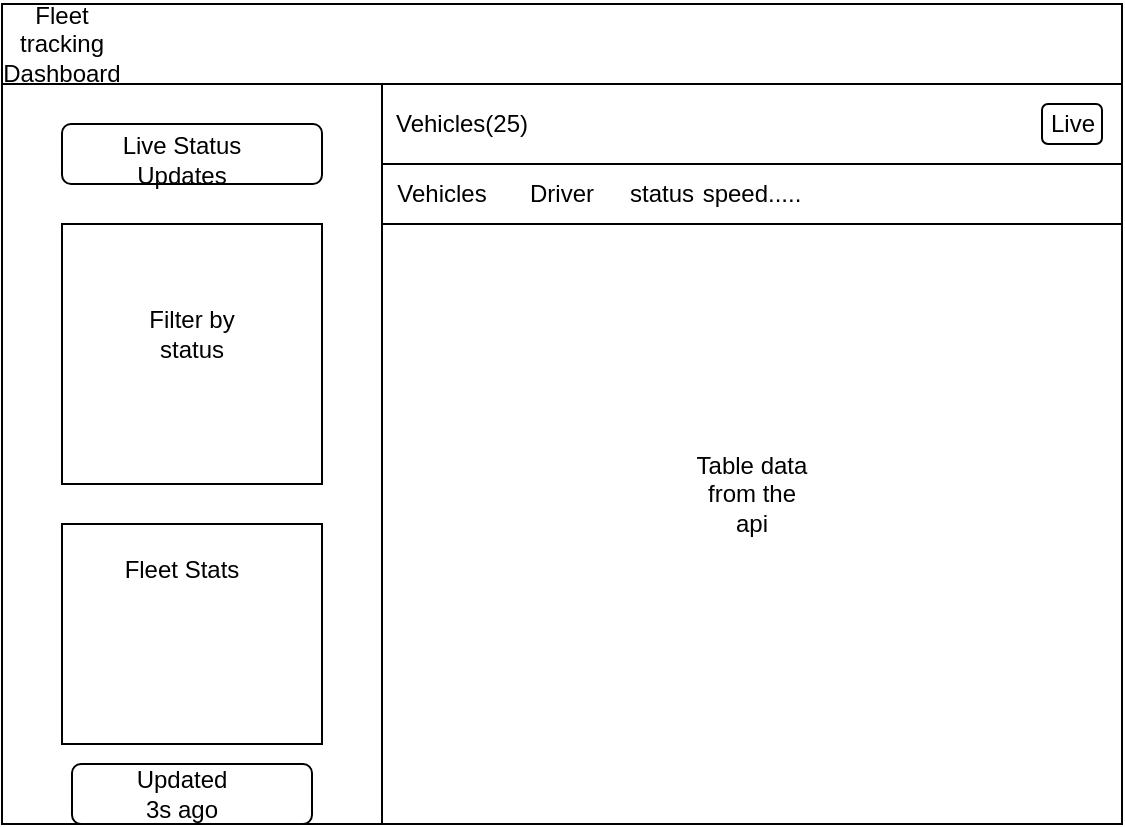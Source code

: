 <mxfile>
    <diagram id="SJ6t7Nj-Vk7FP8f5Et9N" name="Page-1">
        <mxGraphModel dx="606" dy="1519" grid="1" gridSize="10" guides="1" tooltips="1" connect="1" arrows="1" fold="1" page="1" pageScale="1" pageWidth="850" pageHeight="1100" math="0" shadow="0">
            <root>
                <mxCell id="0"/>
                <mxCell id="1" parent="0"/>
                <mxCell id="2" value="" style="rounded=0;whiteSpace=wrap;html=1;" vertex="1" parent="1">
                    <mxGeometry x="40" y="40" width="560" height="370" as="geometry"/>
                </mxCell>
                <mxCell id="4" value="" style="rounded=0;whiteSpace=wrap;html=1;direction=south;" vertex="1" parent="1">
                    <mxGeometry x="40" y="40" width="190" height="370" as="geometry"/>
                </mxCell>
                <mxCell id="5" value="" style="rounded=0;whiteSpace=wrap;html=1;" vertex="1" parent="1">
                    <mxGeometry x="40" width="560" height="40" as="geometry"/>
                </mxCell>
                <mxCell id="6" value="" style="rounded=1;whiteSpace=wrap;html=1;" vertex="1" parent="1">
                    <mxGeometry x="70" y="60" width="130" height="30" as="geometry"/>
                </mxCell>
                <mxCell id="7" value="" style="whiteSpace=wrap;html=1;aspect=fixed;" vertex="1" parent="1">
                    <mxGeometry x="70" y="110" width="130" height="130" as="geometry"/>
                </mxCell>
                <mxCell id="8" value="" style="rounded=0;whiteSpace=wrap;html=1;" vertex="1" parent="1">
                    <mxGeometry x="70" y="260" width="130" height="110" as="geometry"/>
                </mxCell>
                <mxCell id="9" value="" style="rounded=1;whiteSpace=wrap;html=1;" vertex="1" parent="1">
                    <mxGeometry x="75" y="380" width="120" height="30" as="geometry"/>
                </mxCell>
                <mxCell id="10" value="" style="rounded=0;whiteSpace=wrap;html=1;" vertex="1" parent="1">
                    <mxGeometry x="230" y="40" width="370" height="40" as="geometry"/>
                </mxCell>
                <mxCell id="11" value="" style="rounded=1;whiteSpace=wrap;html=1;" vertex="1" parent="1">
                    <mxGeometry x="560" y="50" width="30" height="20" as="geometry"/>
                </mxCell>
                <mxCell id="12" value="" style="rounded=0;whiteSpace=wrap;html=1;" vertex="1" parent="1">
                    <mxGeometry x="230" y="80" width="370" height="30" as="geometry"/>
                </mxCell>
                <mxCell id="14" value="Vehicles(25)" style="text;html=1;align=center;verticalAlign=middle;whiteSpace=wrap;rounded=0;" vertex="1" parent="1">
                    <mxGeometry x="240" y="45" width="60" height="30" as="geometry"/>
                </mxCell>
                <mxCell id="15" value="Live" style="text;html=1;align=center;verticalAlign=middle;whiteSpace=wrap;rounded=0;" vertex="1" parent="1">
                    <mxGeometry x="557.5" y="52.5" width="35" height="15" as="geometry"/>
                </mxCell>
                <mxCell id="16" value="Live Status Updates" style="text;html=1;align=center;verticalAlign=middle;whiteSpace=wrap;rounded=0;" vertex="1" parent="1">
                    <mxGeometry x="80" y="67.5" width="100" height="20" as="geometry"/>
                </mxCell>
                <mxCell id="17" value="Filter by status" style="text;html=1;align=center;verticalAlign=middle;whiteSpace=wrap;rounded=0;" vertex="1" parent="1">
                    <mxGeometry x="105" y="150" width="60" height="30" as="geometry"/>
                </mxCell>
                <mxCell id="18" value="Fleet Stats&lt;div&gt;&lt;br&gt;&lt;/div&gt;" style="text;html=1;align=center;verticalAlign=middle;whiteSpace=wrap;rounded=0;" vertex="1" parent="1">
                    <mxGeometry x="100" y="280" width="60" height="20" as="geometry"/>
                </mxCell>
                <mxCell id="19" value="Updated 3s ago" style="text;html=1;align=center;verticalAlign=middle;whiteSpace=wrap;rounded=0;" vertex="1" parent="1">
                    <mxGeometry x="100" y="380" width="60" height="30" as="geometry"/>
                </mxCell>
                <mxCell id="20" value="Vehicles" style="text;html=1;align=center;verticalAlign=middle;whiteSpace=wrap;rounded=0;" vertex="1" parent="1">
                    <mxGeometry x="230" y="80" width="60" height="30" as="geometry"/>
                </mxCell>
                <mxCell id="21" value="Driver" style="text;html=1;align=center;verticalAlign=middle;whiteSpace=wrap;rounded=0;" vertex="1" parent="1">
                    <mxGeometry x="290" y="80" width="60" height="30" as="geometry"/>
                </mxCell>
                <mxCell id="22" value="status" style="text;html=1;align=center;verticalAlign=middle;whiteSpace=wrap;rounded=0;" vertex="1" parent="1">
                    <mxGeometry x="340" y="80" width="60" height="30" as="geometry"/>
                </mxCell>
                <mxCell id="23" value="speed....." style="text;html=1;align=center;verticalAlign=middle;whiteSpace=wrap;rounded=0;" vertex="1" parent="1">
                    <mxGeometry x="385" y="80" width="60" height="30" as="geometry"/>
                </mxCell>
                <mxCell id="24" value="Table data from the api" style="text;html=1;align=center;verticalAlign=middle;whiteSpace=wrap;rounded=0;" vertex="1" parent="1">
                    <mxGeometry x="385" y="230" width="60" height="30" as="geometry"/>
                </mxCell>
                <mxCell id="25" value="Fleet tracking Dashboard" style="text;html=1;align=center;verticalAlign=middle;whiteSpace=wrap;rounded=0;" vertex="1" parent="1">
                    <mxGeometry x="40" y="5" width="60" height="30" as="geometry"/>
                </mxCell>
            </root>
        </mxGraphModel>
    </diagram>
</mxfile>